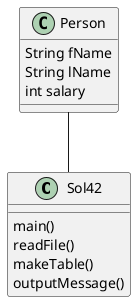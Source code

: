 @startuml

Class Sol42 {
    main()
    readFile()
    makeTable()
    outputMessage()
}
Class Person {
        String fName
        String lName
        int salary
}
Person -- Sol42

@enduml